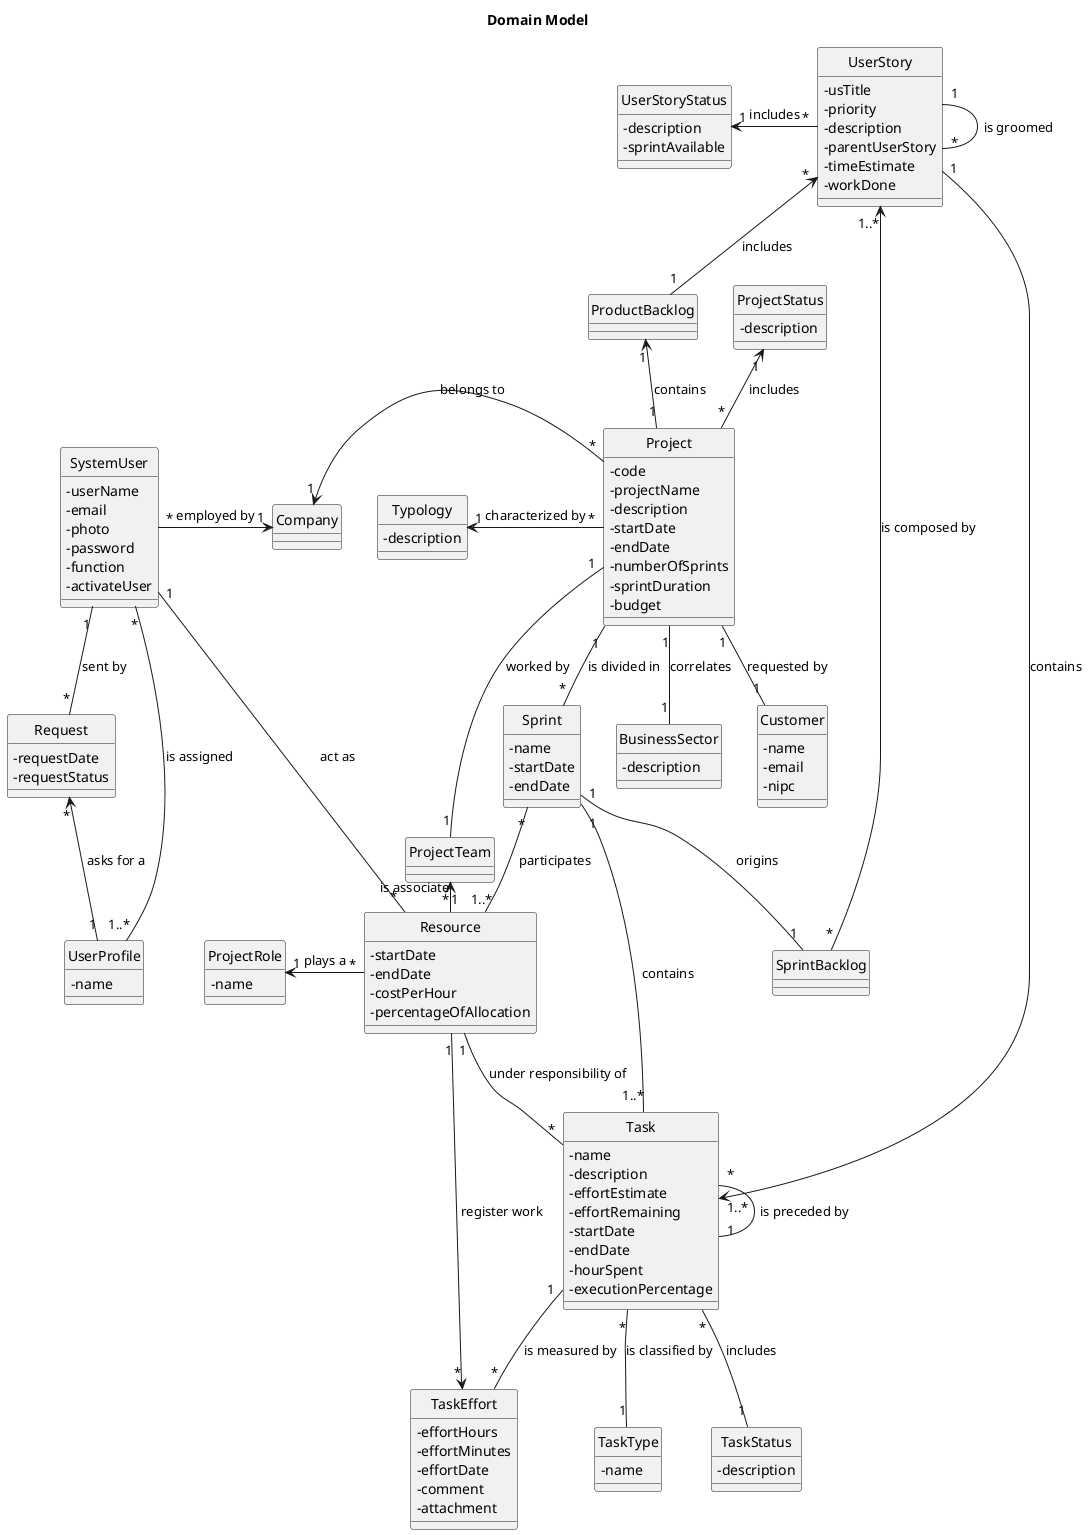 @startuml
'https://plantuml.com/class-diagram

skinparam classAttributeIconSize 0
hide circle

title Domain Model

class Project{
- code
- projectName
- description
- startDate
- endDate
- numberOfSprints
- sprintDuration
- budget
}

class Typology{
- description
}

class ProductBacklog{
}

class SprintBacklog{
}

class Sprint{
- name
- startDate
- endDate
}

class TaskEffort{
- effortHours
- effortMinutes
- effortDate
- comment
- attachment
}

class Task{
- name
- description
- effortEstimate
- effortRemaining
- startDate
- endDate
- hourSpent
- executionPercentage
}

class TaskStatus{
- description
}

class TaskType{
- name
}

class UserStoryStatus{
- description
- sprintAvailable
}

class UserStory{
- usTitle
- priority
- description
- parentUserStory
- timeEstimate
- workDone
}

class BusinessSector{
- description
}


class ProjectStatus{
- description
}

class Customer{
- name
- email
- nipc
}

class Company{
}

class Resource{
- startDate
- endDate
- costPerHour
- percentageOfAllocation
}

class ProjectRole{
- name
}

class UserProfile{
- name
}

class Request{
- requestDate
- requestStatus
}

class SystemUser{
- userName
- email
- photo
- password
- function
- activateUser
}

class ProjectTeam{
}


SystemUser "1" -- "*" Request: sent by
SystemUser "1" -- "*" Resource: act as
Company "1" <-left- "*" SystemUser: employed by
UserProfile "1..*" -- "*" SystemUser: is assigned
Request "*" <-- "1" UserProfile: asks for a
Resource "1..*" -up- "*" Sprint: participates
Resource "1" -down- "*" Task: under responsibility of
Resource "*" -left-> "1" ProjectRole: plays a
Resource "*" -left-> "1" ProjectTeam: is associate
Resource "1" --> "*" TaskEffort: register work
SprintBacklog "1" -up- "1" Sprint: origins
Task "1..*" -up- "1" Sprint: contains
Task "*" -- "1" TaskStatus: includes
Task "*" -- "1" TaskType: is classified by
Task "1" -- "*" TaskEffort: is measured by
Task "1..*" <-up- "1" UserStory: contains
Task "1" -left- "*" Task: is preceded by
UserStoryStatus "1" <-right- "*" UserStory: includes
UserStory "1" -- "*" UserStory: is groomed
UserStory "*" <-- "1" ProductBacklog: includes
UserStory "1..*" <-right- "*" SprintBacklog: is composed by
ProductBacklog "1" <-- "1" Project: contains
Project "1" -- "*" Sprint: is divided in
Project "*" -up-> "1" ProjectStatus: includes
Project "1" -- "1" Customer: requested by
Project "*" -left-> "1" Company: belongs to
Project "1" -- "1" ProjectTeam: worked by
Project "1" -- "1" BusinessSector: correlates
Typology "1" <-right- "*" Project: characterized by
@enduml



